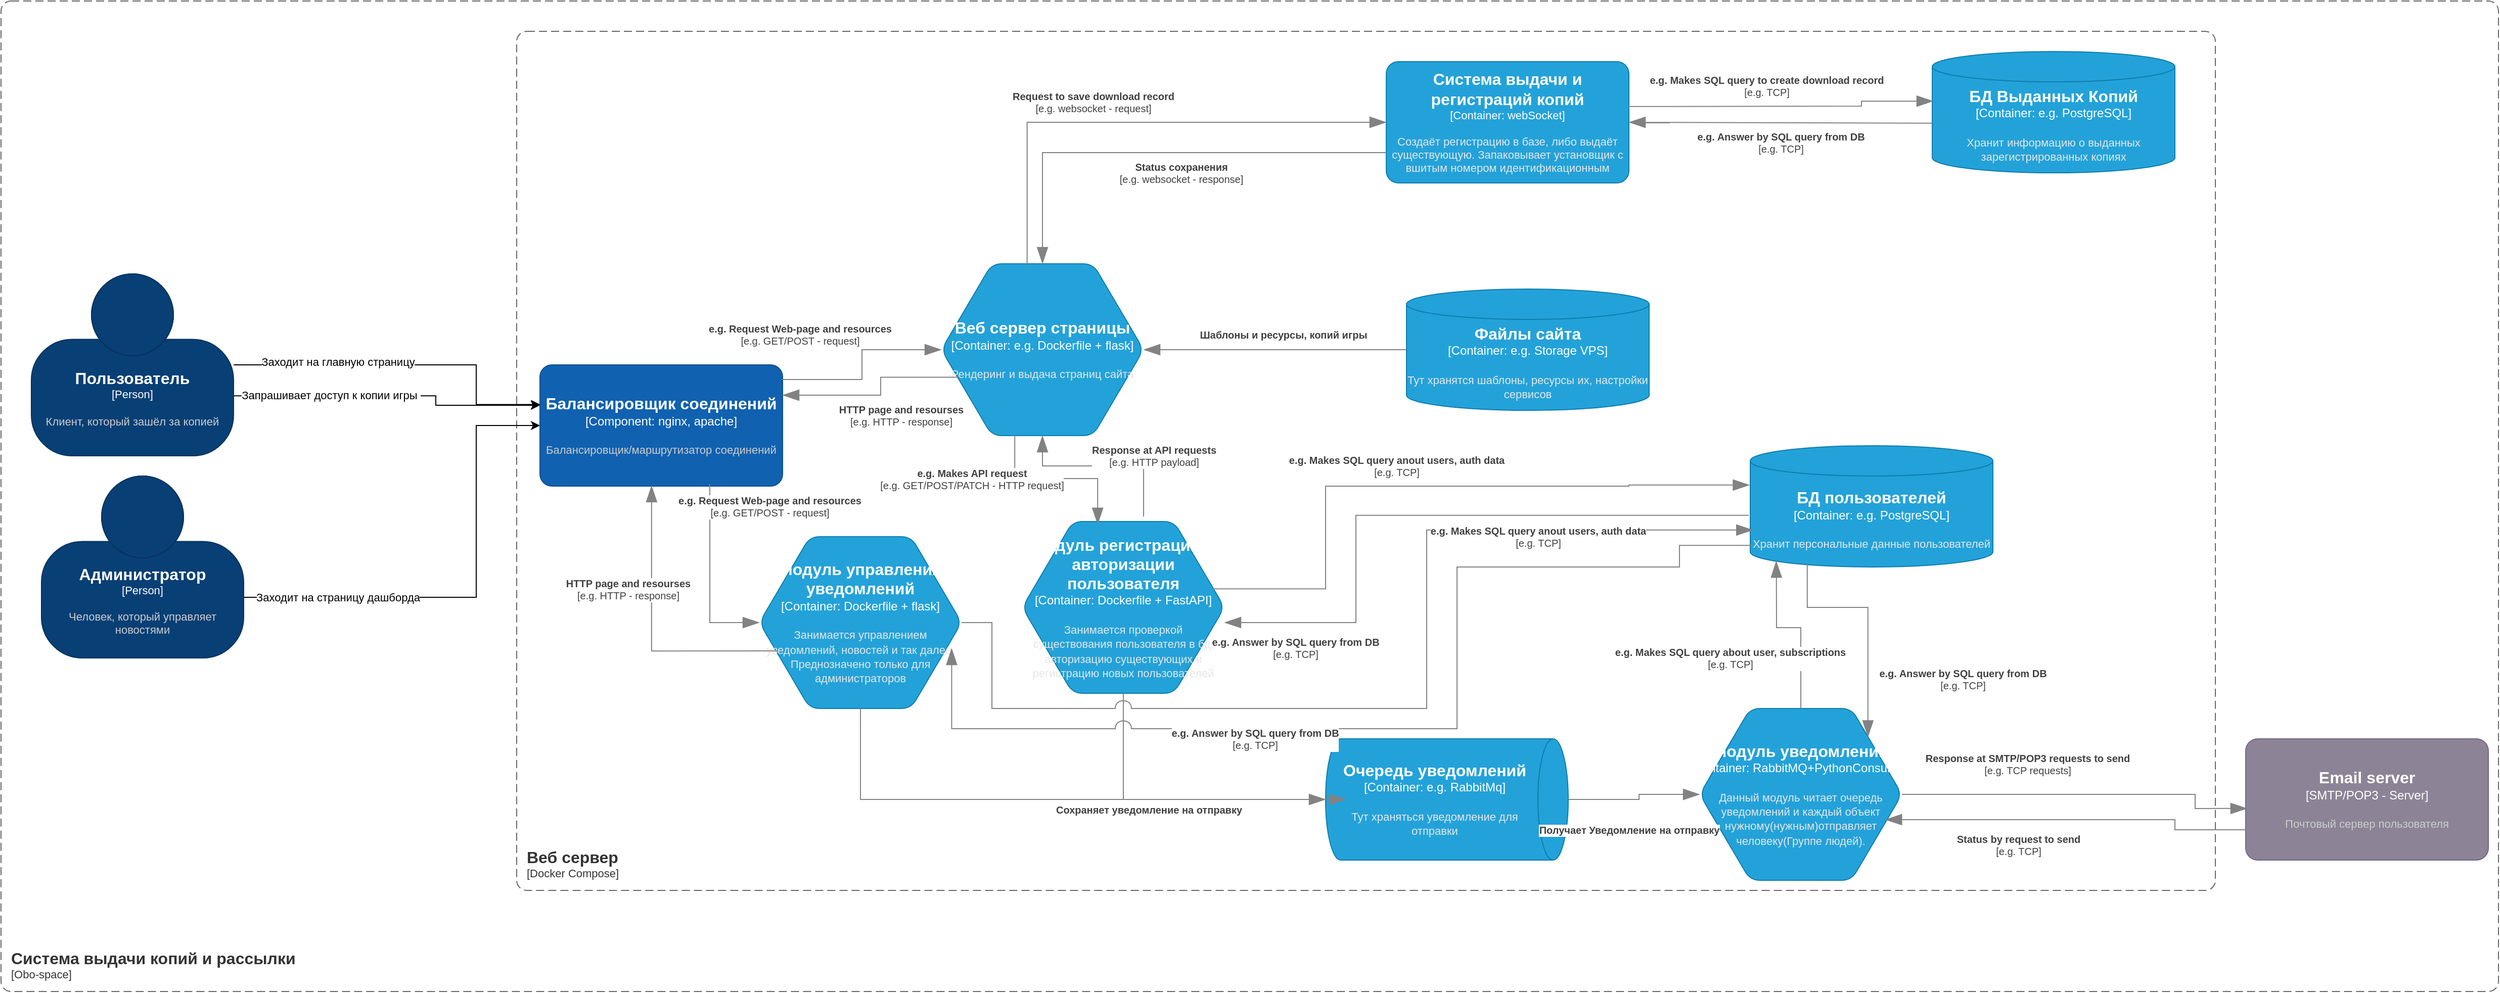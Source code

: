 <mxfile version="24.8.4">
  <diagram name="Страница — 1" id="Z63qryyW2T7Q6nmu0V6b">
    <mxGraphModel dx="2391" dy="1169" grid="1" gridSize="10" guides="1" tooltips="1" connect="1" arrows="1" fold="1" page="1" pageScale="1" pageWidth="827" pageHeight="1169" math="0" shadow="0">
      <root>
        <mxCell id="0" />
        <mxCell id="1" parent="0" />
        <object placeholders="1" c4Name="Система выдачи копий и рассылки" c4Type="SystemScopeBoundary" c4Application="Obo-space" label="&lt;font style=&quot;font-size: 16px&quot;&gt;&lt;b&gt;&lt;div style=&quot;text-align: left&quot;&gt;%c4Name%&lt;/div&gt;&lt;/b&gt;&lt;/font&gt;&lt;div style=&quot;text-align: left&quot;&gt;[%c4Application%]&lt;/div&gt;" id="gCeQcle9XDZXH8u52Zny-1">
          <mxCell style="rounded=1;fontSize=11;whiteSpace=wrap;html=1;dashed=1;arcSize=20;fillColor=none;strokeColor=#666666;fontColor=#333333;labelBackgroundColor=none;align=left;verticalAlign=bottom;labelBorderColor=none;spacingTop=0;spacing=10;dashPattern=8 4;metaEdit=1;rotatable=0;perimeter=rectanglePerimeter;noLabel=0;labelPadding=0;allowArrows=0;connectable=0;expand=0;recursiveResize=0;editable=1;pointerEvents=0;absoluteArcSize=1;points=[[0.25,0,0],[0.5,0,0],[0.75,0,0],[1,0.25,0],[1,0.5,0],[1,0.75,0],[0.75,1,0],[0.5,1,0],[0.25,1,0],[0,0.75,0],[0,0.5,0],[0,0.25,0]];" parent="1" vertex="1">
            <mxGeometry y="40" width="2470" height="980" as="geometry" />
          </mxCell>
        </object>
        <object placeholders="1" c4Name="Веб сервер" c4Type="ContainerScopeBoundary" c4Application="Docker Compose" label="&lt;font style=&quot;font-size: 16px&quot;&gt;&lt;b&gt;&lt;div style=&quot;text-align: left&quot;&gt;%c4Name%&lt;/div&gt;&lt;/b&gt;&lt;/font&gt;&lt;div style=&quot;text-align: left&quot;&gt;[%c4Application%]&lt;/div&gt;" id="gCeQcle9XDZXH8u52Zny-2">
          <mxCell style="rounded=1;fontSize=11;whiteSpace=wrap;html=1;dashed=1;arcSize=20;fillColor=none;strokeColor=#666666;fontColor=#333333;labelBackgroundColor=none;align=left;verticalAlign=bottom;labelBorderColor=none;spacingTop=0;spacing=10;dashPattern=8 4;metaEdit=1;rotatable=0;perimeter=rectanglePerimeter;noLabel=0;labelPadding=0;allowArrows=0;connectable=0;expand=0;recursiveResize=0;editable=1;pointerEvents=0;absoluteArcSize=1;points=[[0.25,0,0],[0.5,0,0],[0.75,0,0],[1,0.25,0],[1,0.5,0],[1,0.75,0],[0.75,1,0],[0.5,1,0],[0.25,1,0],[0,0.75,0],[0,0.5,0],[0,0.25,0]];" parent="1" vertex="1">
            <mxGeometry x="510" y="70" width="1680" height="850" as="geometry" />
          </mxCell>
        </object>
        <mxCell id="oHuJFypylbSUv3SkSEwV-47" style="edgeStyle=orthogonalEdgeStyle;rounded=0;orthogonalLoop=1;jettySize=auto;html=1;exitX=0.983;exitY=0.67;exitDx=0;exitDy=0;exitPerimeter=0;" parent="1" source="gCeQcle9XDZXH8u52Zny-4" target="gCeQcle9XDZXH8u52Zny-8" edge="1">
          <mxGeometry relative="1" as="geometry">
            <Array as="points">
              <mxPoint x="430" y="431" />
              <mxPoint x="430" y="440" />
            </Array>
          </mxGeometry>
        </mxCell>
        <mxCell id="oHuJFypylbSUv3SkSEwV-48" value="Запрашивает доступ к копии игры&amp;nbsp;" style="edgeLabel;html=1;align=center;verticalAlign=middle;resizable=0;points=[];" parent="oHuJFypylbSUv3SkSEwV-47" vertex="1" connectable="0">
          <mxGeometry x="-0.538" y="-1" relative="1" as="geometry">
            <mxPoint x="26" y="-2" as="offset" />
          </mxGeometry>
        </mxCell>
        <object placeholders="1" c4Name="Пользователь" c4Type="Person" c4Description="Клиент, который зашёл за копией" label="&lt;font style=&quot;font-size: 16px&quot;&gt;&lt;b&gt;%c4Name%&lt;/b&gt;&lt;/font&gt;&lt;div&gt;[%c4Type%]&lt;/div&gt;&lt;br&gt;&lt;div&gt;&lt;font style=&quot;font-size: 11px&quot;&gt;&lt;font color=&quot;#cccccc&quot;&gt;%c4Description%&lt;/font&gt;&lt;/div&gt;" id="gCeQcle9XDZXH8u52Zny-4">
          <mxCell style="html=1;fontSize=11;dashed=0;whiteSpace=wrap;fillColor=#083F75;strokeColor=#06315C;fontColor=#ffffff;shape=mxgraph.c4.person2;align=center;metaEdit=1;points=[[0.5,0,0],[1,0.5,0],[1,0.75,0],[0.75,1,0],[0.5,1,0],[0.25,1,0],[0,0.75,0],[0,0.5,0]];resizable=0;" parent="1" vertex="1">
            <mxGeometry x="30" y="310" width="200" height="180" as="geometry" />
          </mxCell>
        </object>
        <object placeholders="1" c4Name="БД пользователей" c4Type="Container" c4Technology="e.g. PostgreSQL" c4Description="Хранит персональные данные пользователей" label="&lt;font style=&quot;font-size: 16px&quot;&gt;&lt;b&gt;%c4Name%&lt;/b&gt;&lt;/font&gt;&lt;div&gt;[%c4Type%:&amp;nbsp;%c4Technology%]&lt;/div&gt;&lt;br&gt;&lt;div&gt;&lt;font style=&quot;font-size: 11px&quot;&gt;&lt;font color=&quot;#E6E6E6&quot;&gt;%c4Description%&lt;/font&gt;&lt;/div&gt;" id="gCeQcle9XDZXH8u52Zny-7">
          <mxCell style="shape=cylinder3;size=15;whiteSpace=wrap;html=1;boundedLbl=1;rounded=0;labelBackgroundColor=none;fillColor=#23A2D9;fontSize=12;fontColor=#ffffff;align=center;strokeColor=#0E7DAD;metaEdit=1;points=[[0.5,0,0],[1,0.25,0],[1,0.5,0],[1,0.75,0],[0.5,1,0],[0,0.75,0],[0,0.5,0],[0,0.25,0]];resizable=0;" parent="1" vertex="1">
            <mxGeometry x="1730" y="480" width="240" height="120" as="geometry" />
          </mxCell>
        </object>
        <object placeholders="1" c4Name="Балансировщик соединений" c4Type="Component: nginx, apache" c4Description="Балансировщик/маршрутизатор соединений" label="&lt;font style=&quot;font-size: 16px&quot;&gt;&lt;b&gt;%c4Name%&lt;/b&gt;&lt;/font&gt;&lt;div&gt;[%c4Type%]&lt;/div&gt;&lt;br&gt;&lt;div&gt;&lt;font style=&quot;font-size: 11px&quot;&gt;&lt;font color=&quot;#cccccc&quot;&gt;%c4Description%&lt;/font&gt;&lt;/div&gt;" id="gCeQcle9XDZXH8u52Zny-8">
          <mxCell style="rounded=1;whiteSpace=wrap;html=1;labelBackgroundColor=none;fillColor=#1061B0;fontColor=#ffffff;align=center;arcSize=10;strokeColor=#0D5091;metaEdit=1;resizable=0;points=[[0.25,0,0],[0.5,0,0],[0.75,0,0],[1,0.25,0],[1,0.5,0],[1,0.75,0],[0.75,1,0],[0.5,1,0],[0.25,1,0],[0,0.75,0],[0,0.5,0],[0,0.25,0]];" parent="1" vertex="1">
            <mxGeometry x="533" y="400" width="240" height="120" as="geometry" />
          </mxCell>
        </object>
        <object placeholders="1" c4Name="Веб сервер страницы" c4Type="Container" c4Technology="e.g. Dockerfile + flask" c4Description="Рендеринг и выдача страниц сайта" label="&lt;font style=&quot;font-size: 16px&quot;&gt;&lt;b&gt;%c4Name%&lt;/b&gt;&lt;/font&gt;&lt;div&gt;[%c4Type%:&amp;nbsp;%c4Technology%]&lt;/div&gt;&lt;br&gt;&lt;div&gt;&lt;font style=&quot;font-size: 11px&quot;&gt;&lt;font color=&quot;#E6E6E6&quot;&gt;%c4Description%&lt;/font&gt;&lt;/div&gt;" id="oHuJFypylbSUv3SkSEwV-4">
          <mxCell style="shape=hexagon;size=50;perimeter=hexagonPerimeter2;whiteSpace=wrap;html=1;fixedSize=1;rounded=1;labelBackgroundColor=none;fillColor=#23A2D9;fontSize=12;fontColor=#ffffff;align=center;strokeColor=#0E7DAD;metaEdit=1;points=[[0.5,0,0],[1,0.25,0],[1,0.5,0],[1,0.75,0],[0.5,1,0],[0,0.75,0],[0,0.5,0],[0,0.25,0]];resizable=0;" parent="1" vertex="1">
            <mxGeometry x="930" y="300" width="200" height="170" as="geometry" />
          </mxCell>
        </object>
        <object placeholders="1" c4Name="Модуль регистрации и авторизации пользователя" c4Type="Container" c4Technology="Dockerfile + FastAPI" c4Description="Занимается проверкой существования пользователя в бд, авторизацию существующих и регистрацию новых пользователей" label="&lt;font style=&quot;font-size: 16px&quot;&gt;&lt;b&gt;%c4Name%&lt;/b&gt;&lt;/font&gt;&lt;div&gt;[%c4Type%:&amp;nbsp;%c4Technology%]&lt;/div&gt;&lt;br&gt;&lt;div&gt;&lt;font style=&quot;font-size: 11px&quot;&gt;&lt;font color=&quot;#E6E6E6&quot;&gt;%c4Description%&lt;/font&gt;&lt;/div&gt;" id="oHuJFypylbSUv3SkSEwV-5">
          <mxCell style="shape=hexagon;size=50;perimeter=hexagonPerimeter2;whiteSpace=wrap;html=1;fixedSize=1;rounded=1;labelBackgroundColor=none;fillColor=#23A2D9;fontSize=12;fontColor=#ffffff;align=center;strokeColor=#0E7DAD;metaEdit=1;points=[[0.5,0,0],[1,0.25,0],[1,0.5,0],[1,0.75,0],[0.5,1,0],[0,0.75,0],[0,0.5,0],[0,0.25,0]];resizable=0;" parent="1" vertex="1">
            <mxGeometry x="1010" y="555" width="200" height="170" as="geometry" />
          </mxCell>
        </object>
        <object placeholders="1" c4Name="Модуль уведомлений" c4Type="Container" c4Technology="RabbitMQ+PythonConsumer" c4Description="Данный модуль читает очередь уведомлений и каждый объект нужному(нужным)отправляет  человеку(Группе людей)." label="&lt;font style=&quot;font-size: 16px&quot;&gt;&lt;b&gt;%c4Name%&lt;/b&gt;&lt;/font&gt;&lt;div&gt;[%c4Type%:&amp;nbsp;%c4Technology%]&lt;/div&gt;&lt;br&gt;&lt;div&gt;&lt;font style=&quot;font-size: 11px&quot;&gt;&lt;font color=&quot;#E6E6E6&quot;&gt;%c4Description%&lt;/font&gt;&lt;/div&gt;" id="oHuJFypylbSUv3SkSEwV-7">
          <mxCell style="shape=hexagon;size=50;perimeter=hexagonPerimeter2;whiteSpace=wrap;html=1;fixedSize=1;rounded=1;labelBackgroundColor=none;fillColor=#23A2D9;fontSize=12;fontColor=#ffffff;align=center;strokeColor=#0E7DAD;metaEdit=1;points=[[0.5,0,0],[1,0.25,0],[1,0.5,0],[1,0.75,0],[0.5,1,0],[0,0.75,0],[0,0.5,0],[0,0.25,0]];resizable=0;" parent="1" vertex="1">
            <mxGeometry x="1680" y="740" width="200" height="170" as="geometry" />
          </mxCell>
        </object>
        <object placeholders="1" c4Name="Очередь уведомлений" c4Type="Container" c4Technology="e.g. RabbitMq" c4Description="Тут храняться уведомление для отправки" label="&lt;font style=&quot;font-size: 16px&quot;&gt;&lt;b&gt;%c4Name%&lt;/b&gt;&lt;/font&gt;&lt;div&gt;[%c4Type%:&amp;nbsp;%c4Technology%]&lt;/div&gt;&lt;br&gt;&lt;div&gt;&lt;font style=&quot;font-size: 11px&quot;&gt;&lt;font color=&quot;#E6E6E6&quot;&gt;%c4Description%&lt;/font&gt;&lt;/div&gt;" id="oHuJFypylbSUv3SkSEwV-8">
          <mxCell style="shape=cylinder3;size=15;direction=south;whiteSpace=wrap;html=1;boundedLbl=1;rounded=0;labelBackgroundColor=none;fillColor=#23A2D9;fontSize=12;fontColor=#ffffff;align=center;strokeColor=#0E7DAD;metaEdit=1;points=[[0.5,0,0],[1,0.25,0],[1,0.5,0],[1,0.75,0],[0.5,1,0],[0,0.75,0],[0,0.5,0],[0,0.25,0]];resizable=0;" parent="1" vertex="1">
            <mxGeometry x="1310" y="770" width="240" height="120" as="geometry" />
          </mxCell>
        </object>
        <object placeholders="1" c4Type="Relationship" c4Description="Получает Уведомление на отправку" label="&lt;div style=&quot;text-align: left&quot;&gt;&lt;div style=&quot;text-align: center&quot;&gt;&lt;b&gt;%c4Description%&lt;/b&gt;&lt;/div&gt;" id="oHuJFypylbSUv3SkSEwV-9">
          <mxCell style="endArrow=blockThin;html=1;fontSize=10;fontColor=#404040;strokeWidth=1;endFill=1;strokeColor=#828282;elbow=vertical;metaEdit=1;endSize=14;startSize=14;jumpStyle=arc;jumpSize=16;rounded=0;edgeStyle=orthogonalEdgeStyle;exitX=0.5;exitY=0;exitDx=0;exitDy=0;exitPerimeter=0;entryX=0;entryY=0.5;entryDx=0;entryDy=0;entryPerimeter=0;" parent="1" source="oHuJFypylbSUv3SkSEwV-8" target="oHuJFypylbSUv3SkSEwV-7" edge="1">
            <mxGeometry x="-0.111" y="-30" width="240" relative="1" as="geometry">
              <mxPoint x="1280" y="620" as="sourcePoint" />
              <mxPoint x="1420" y="680" as="targetPoint" />
              <Array as="points">
                <mxPoint x="1620" y="830" />
                <mxPoint x="1620" y="825" />
              </Array>
              <mxPoint as="offset" />
            </mxGeometry>
          </mxCell>
        </object>
        <object placeholders="1" c4Type="Relationship" c4Description="Сохраняет уведомление на отправку" label="&lt;div style=&quot;text-align: left&quot;&gt;&lt;div style=&quot;text-align: center&quot;&gt;&lt;b&gt;%c4Description%&lt;/b&gt;&lt;/div&gt;" id="oHuJFypylbSUv3SkSEwV-10">
          <mxCell style="endArrow=blockThin;html=1;fontSize=10;fontColor=#404040;strokeWidth=1;endFill=1;strokeColor=#828282;elbow=vertical;metaEdit=1;endSize=14;startSize=14;jumpStyle=arc;jumpSize=16;rounded=0;edgeStyle=orthogonalEdgeStyle;exitX=0.5;exitY=1;exitDx=0;exitDy=0;exitPerimeter=0;entryX=0.5;entryY=1;entryDx=0;entryDy=0;entryPerimeter=0;" parent="1" source="oHuJFypylbSUv3SkSEwV-5" target="oHuJFypylbSUv3SkSEwV-8" edge="1">
            <mxGeometry x="-0.152" y="-10" width="240" relative="1" as="geometry">
              <mxPoint x="1280" y="620" as="sourcePoint" />
              <mxPoint x="1520" y="620" as="targetPoint" />
              <mxPoint as="offset" />
            </mxGeometry>
          </mxCell>
        </object>
        <object placeholders="1" c4Name="Файлы сайта" c4Type="Container" c4Technology="e.g. Storage VPS" c4Description="Тут хранятся шаблоны, ресурсы их, настройки сервисов" label="&lt;font style=&quot;font-size: 16px&quot;&gt;&lt;b&gt;%c4Name%&lt;/b&gt;&lt;/font&gt;&lt;div&gt;[%c4Type%:&amp;nbsp;%c4Technology%]&lt;/div&gt;&lt;br&gt;&lt;div&gt;&lt;font style=&quot;font-size: 11px&quot;&gt;&lt;font color=&quot;#E6E6E6&quot;&gt;%c4Description%&lt;/font&gt;&lt;/div&gt;" id="oHuJFypylbSUv3SkSEwV-11">
          <mxCell style="shape=cylinder3;size=15;whiteSpace=wrap;html=1;boundedLbl=1;rounded=0;labelBackgroundColor=none;fillColor=#23A2D9;fontSize=12;fontColor=#ffffff;align=center;strokeColor=#0E7DAD;metaEdit=1;points=[[0.5,0,0],[1,0.25,0],[1,0.5,0],[1,0.75,0],[0.5,1,0],[0,0.75,0],[0,0.5,0],[0,0.25,0]];resizable=0;" parent="1" vertex="1">
            <mxGeometry x="1390" y="325" width="240" height="120" as="geometry" />
          </mxCell>
        </object>
        <object placeholders="1" c4Type="Relationship" c4Description="Шаблоны и ресурсы, копий игры" label="&lt;div style=&quot;text-align: left&quot;&gt;&lt;div style=&quot;text-align: center&quot;&gt;&lt;b&gt;%c4Description%&lt;/b&gt;&lt;/div&gt;" id="oHuJFypylbSUv3SkSEwV-12">
          <mxCell style="endArrow=blockThin;html=1;fontSize=10;fontColor=#404040;strokeWidth=1;endFill=1;strokeColor=#828282;elbow=vertical;metaEdit=1;endSize=14;startSize=14;jumpStyle=arc;jumpSize=16;rounded=0;edgeStyle=orthogonalEdgeStyle;exitX=0;exitY=0.5;exitDx=0;exitDy=0;exitPerimeter=0;entryX=1;entryY=0.5;entryDx=0;entryDy=0;entryPerimeter=0;" parent="1" source="oHuJFypylbSUv3SkSEwV-11" target="oHuJFypylbSUv3SkSEwV-4" edge="1">
            <mxGeometry x="-0.059" y="-15" width="240" relative="1" as="geometry">
              <mxPoint x="1280" y="620" as="sourcePoint" />
              <mxPoint x="1520" y="620" as="targetPoint" />
              <mxPoint as="offset" />
            </mxGeometry>
          </mxCell>
        </object>
        <object placeholders="1" c4Type="Relationship" c4Technology="e.g. TCP" c4Description="e.g. Makes SQL query anout users, auth data" label="&lt;div style=&quot;text-align: left&quot;&gt;&lt;div style=&quot;text-align: center&quot;&gt;&lt;b&gt;%c4Description%&lt;/b&gt;&lt;/div&gt;&lt;div style=&quot;text-align: center&quot;&gt;[%c4Technology%]&lt;/div&gt;&lt;/div&gt;" id="oHuJFypylbSUv3SkSEwV-19">
          <mxCell style="endArrow=blockThin;html=1;fontSize=10;fontColor=#404040;strokeWidth=1;endFill=1;strokeColor=#828282;elbow=vertical;metaEdit=1;endSize=14;startSize=14;jumpStyle=arc;jumpSize=16;rounded=0;edgeStyle=orthogonalEdgeStyle;exitX=0.943;exitY=0.392;exitDx=0;exitDy=0;exitPerimeter=0;entryX=-0.003;entryY=0.324;entryDx=0;entryDy=0;entryPerimeter=0;" parent="1" source="oHuJFypylbSUv3SkSEwV-5" target="gCeQcle9XDZXH8u52Zny-7" edge="1">
            <mxGeometry x="-0.106" y="20" width="240" relative="1" as="geometry">
              <mxPoint x="1240" y="620" as="sourcePoint" />
              <mxPoint x="1480" y="620" as="targetPoint" />
              <Array as="points">
                <mxPoint x="1310" y="622" />
                <mxPoint x="1310" y="520" />
                <mxPoint x="1610" y="520" />
                <mxPoint x="1610" y="519" />
              </Array>
              <mxPoint as="offset" />
            </mxGeometry>
          </mxCell>
        </object>
        <object placeholders="1" c4Type="Relationship" c4Technology="e.g. TCP" c4Description="e.g. Answer by SQL query from DB" label="&lt;div style=&quot;text-align: left&quot;&gt;&lt;div style=&quot;text-align: center&quot;&gt;&lt;b&gt;%c4Description%&lt;/b&gt;&lt;/div&gt;&lt;div style=&quot;text-align: center&quot;&gt;[%c4Technology%]&lt;/div&gt;&lt;/div&gt;" id="oHuJFypylbSUv3SkSEwV-20">
          <mxCell style="endArrow=blockThin;html=1;fontSize=10;fontColor=#404040;strokeWidth=1;endFill=1;strokeColor=#828282;elbow=vertical;metaEdit=1;endSize=14;startSize=14;jumpStyle=arc;jumpSize=16;rounded=0;edgeStyle=orthogonalEdgeStyle;entryX=1;entryY=0.588;entryDx=0;entryDy=0;entryPerimeter=0;exitX=-0.006;exitY=0.574;exitDx=0;exitDy=0;exitPerimeter=0;" parent="1" source="gCeQcle9XDZXH8u52Zny-7" target="oHuJFypylbSUv3SkSEwV-5" edge="1">
            <mxGeometry x="0.776" y="25" width="240" relative="1" as="geometry">
              <mxPoint x="1440" y="610" as="sourcePoint" />
              <mxPoint x="1619" y="599" as="targetPoint" />
              <Array as="points">
                <mxPoint x="1340" y="549" />
                <mxPoint x="1340" y="655" />
              </Array>
              <mxPoint as="offset" />
            </mxGeometry>
          </mxCell>
        </object>
        <object placeholders="1" c4Type="Relationship" c4Technology="e.g. GET/POST - request" c4Description="e.g. Request Web-page and resources" label="&lt;div style=&quot;text-align: left&quot;&gt;&lt;div style=&quot;text-align: center&quot;&gt;&lt;b&gt;%c4Description%&lt;/b&gt;&lt;/div&gt;&lt;div style=&quot;text-align: center&quot;&gt;[%c4Technology%]&lt;/div&gt;&lt;/div&gt;" id="oHuJFypylbSUv3SkSEwV-21">
          <mxCell style="endArrow=blockThin;html=1;fontSize=10;fontColor=#404040;strokeWidth=1;endFill=1;strokeColor=#828282;elbow=vertical;metaEdit=1;endSize=14;startSize=14;jumpStyle=arc;jumpSize=16;rounded=0;edgeStyle=orthogonalEdgeStyle;exitX=0.997;exitY=0.121;exitDx=0;exitDy=0;exitPerimeter=0;entryX=0;entryY=0.5;entryDx=0;entryDy=0;entryPerimeter=0;" parent="1" source="gCeQcle9XDZXH8u52Zny-8" target="oHuJFypylbSUv3SkSEwV-4" edge="1">
            <mxGeometry x="-0.811" y="45" width="240" relative="1" as="geometry">
              <mxPoint x="550" y="377.97" as="sourcePoint" />
              <mxPoint x="950" y="379.97" as="targetPoint" />
              <mxPoint as="offset" />
            </mxGeometry>
          </mxCell>
        </object>
        <object placeholders="1" c4Type="Relationship" c4Technology="e.g. TCP" c4Description="e.g. Makes SQL query about user, subscriptions" label="&lt;div style=&quot;text-align: left&quot;&gt;&lt;div style=&quot;text-align: center&quot;&gt;&lt;b&gt;%c4Description%&lt;/b&gt;&lt;/div&gt;&lt;div style=&quot;text-align: center&quot;&gt;[%c4Technology%]&lt;/div&gt;&lt;/div&gt;" id="oHuJFypylbSUv3SkSEwV-23">
          <mxCell style="endArrow=blockThin;html=1;fontSize=10;fontColor=#404040;strokeWidth=1;endFill=1;strokeColor=#828282;elbow=vertical;metaEdit=1;endSize=14;startSize=14;jumpStyle=arc;jumpSize=16;rounded=0;edgeStyle=orthogonalEdgeStyle;exitX=0.5;exitY=0;exitDx=0;exitDy=0;exitPerimeter=0;entryX=0.107;entryY=0.951;entryDx=0;entryDy=0;entryPerimeter=0;" parent="1" source="oHuJFypylbSUv3SkSEwV-7" target="gCeQcle9XDZXH8u52Zny-7" edge="1">
            <mxGeometry x="0.224" y="55" width="240" relative="1" as="geometry">
              <mxPoint x="1209" y="632" as="sourcePoint" />
              <mxPoint x="2049" y="643" as="targetPoint" />
              <Array as="points">
                <mxPoint x="1780" y="660" />
                <mxPoint x="1756" y="660" />
                <mxPoint x="1756" y="620" />
              </Array>
              <mxPoint x="9" y="30" as="offset" />
            </mxGeometry>
          </mxCell>
        </object>
        <object placeholders="1" c4Type="Relationship" c4Technology="e.g. TCP" c4Description="e.g. Answer by SQL query from DB" label="&lt;div style=&quot;text-align: left&quot;&gt;&lt;div style=&quot;text-align: center&quot;&gt;&lt;b&gt;%c4Description%&lt;/b&gt;&lt;/div&gt;&lt;div style=&quot;text-align: center&quot;&gt;[%c4Technology%]&lt;/div&gt;&lt;/div&gt;" id="oHuJFypylbSUv3SkSEwV-24">
          <mxCell style="endArrow=blockThin;html=1;fontSize=10;fontColor=#404040;strokeWidth=1;endFill=1;strokeColor=#828282;elbow=vertical;metaEdit=1;endSize=14;startSize=14;jumpStyle=arc;jumpSize=16;rounded=0;edgeStyle=orthogonalEdgeStyle;entryX=0.832;entryY=0.166;entryDx=0;entryDy=0;entryPerimeter=0;exitX=0.235;exitY=0.973;exitDx=0;exitDy=0;exitPerimeter=0;" parent="1" source="gCeQcle9XDZXH8u52Zny-7" target="oHuJFypylbSUv3SkSEwV-7" edge="1">
            <mxGeometry x="0.508" y="94" width="240" relative="1" as="geometry">
              <mxPoint x="2049" y="673" as="sourcePoint" />
              <mxPoint x="1220" y="665" as="targetPoint" />
              <Array as="points">
                <mxPoint x="1786" y="640" />
                <mxPoint x="1846" y="640" />
              </Array>
              <mxPoint as="offset" />
            </mxGeometry>
          </mxCell>
        </object>
        <object placeholders="1" c4Type="Relationship" c4Technology="e.g. GET/POST/PATCH - HTTP request" c4Description="e.g. Makes API request" label="&lt;div style=&quot;text-align: left&quot;&gt;&lt;div style=&quot;text-align: center&quot;&gt;&lt;b&gt;%c4Description%&lt;/b&gt;&lt;/div&gt;&lt;div style=&quot;text-align: center&quot;&gt;[%c4Technology%]&lt;/div&gt;&lt;/div&gt;" id="oHuJFypylbSUv3SkSEwV-25">
          <mxCell style="endArrow=blockThin;html=1;fontSize=10;fontColor=#404040;strokeWidth=1;endFill=1;strokeColor=#828282;elbow=vertical;metaEdit=1;endSize=14;startSize=14;jumpStyle=arc;jumpSize=16;rounded=0;edgeStyle=orthogonalEdgeStyle;exitX=0.363;exitY=1;exitDx=0;exitDy=0;exitPerimeter=0;entryX=0.373;entryY=0.017;entryDx=0;entryDy=0;entryPerimeter=0;" parent="1" source="oHuJFypylbSUv3SkSEwV-4" target="oHuJFypylbSUv3SkSEwV-5" edge="1">
            <mxGeometry x="-0.5" y="-43" width="240" relative="1" as="geometry">
              <mxPoint x="1009.74" y="508" as="sourcePoint" />
              <mxPoint x="1859.74" y="480" as="targetPoint" />
              <mxPoint x="-43" y="-43" as="offset" />
            </mxGeometry>
          </mxCell>
        </object>
        <object placeholders="1" c4Type="Relationship" c4Technology="e.g. HTTP payload" c4Description="Response at API requests" label="&lt;div style=&quot;text-align: left&quot;&gt;&lt;div style=&quot;text-align: center&quot;&gt;&lt;b&gt;%c4Description%&lt;/b&gt;&lt;/div&gt;&lt;div style=&quot;text-align: center&quot;&gt;[%c4Technology%]&lt;/div&gt;&lt;/div&gt;" id="oHuJFypylbSUv3SkSEwV-26">
          <mxCell style="endArrow=blockThin;html=1;fontSize=10;fontColor=#404040;strokeWidth=1;endFill=1;strokeColor=#828282;elbow=vertical;metaEdit=1;endSize=14;startSize=14;jumpStyle=arc;jumpSize=16;rounded=0;edgeStyle=orthogonalEdgeStyle;entryX=0.5;entryY=1;entryDx=0;entryDy=0;entryPerimeter=0;exitX=0.6;exitY=-0.029;exitDx=0;exitDy=0;exitPerimeter=0;" parent="1" source="oHuJFypylbSUv3SkSEwV-5" target="oHuJFypylbSUv3SkSEwV-4" edge="1">
            <mxGeometry x="-0.444" y="-14" width="240" relative="1" as="geometry">
              <mxPoint x="1280" y="500" as="sourcePoint" />
              <mxPoint x="1095" y="568" as="targetPoint" />
              <Array as="points">
                <mxPoint x="1130" y="500" />
                <mxPoint x="1030" y="500" />
              </Array>
              <mxPoint x="10" y="4" as="offset" />
            </mxGeometry>
          </mxCell>
        </object>
        <object placeholders="1" c4Type="Relationship" c4Technology="e.g. HTTP - response" c4Description="HTTP page and resourses" label="&lt;div style=&quot;text-align: left&quot;&gt;&lt;div style=&quot;text-align: center&quot;&gt;&lt;b&gt;%c4Description%&lt;/b&gt;&lt;/div&gt;&lt;div style=&quot;text-align: center&quot;&gt;[%c4Technology%]&lt;/div&gt;&lt;/div&gt;" id="oHuJFypylbSUv3SkSEwV-27">
          <mxCell style="endArrow=blockThin;html=1;fontSize=10;fontColor=#404040;strokeWidth=1;endFill=1;strokeColor=#828282;elbow=vertical;metaEdit=1;endSize=14;startSize=14;jumpStyle=arc;jumpSize=16;rounded=0;edgeStyle=orthogonalEdgeStyle;exitX=0.087;exitY=0.66;exitDx=0;exitDy=0;exitPerimeter=0;entryX=1;entryY=0.25;entryDx=0;entryDy=0;entryPerimeter=0;" parent="1" source="oHuJFypylbSUv3SkSEwV-4" target="gCeQcle9XDZXH8u52Zny-8" edge="1">
            <mxGeometry x="-0.009" y="28" width="240" relative="1" as="geometry">
              <mxPoint x="750" y="800" as="sourcePoint" />
              <mxPoint x="901" y="670" as="targetPoint" />
              <Array as="points">
                <mxPoint x="870" y="412" />
                <mxPoint x="870" y="430" />
              </Array>
              <mxPoint x="20" y="-8" as="offset" />
            </mxGeometry>
          </mxCell>
        </object>
        <object placeholders="1" c4Name="Email server" c4Type="SMTP/POP3 - Server" c4Description="Почтовый сервер пользователя" label="&lt;font style=&quot;font-size: 16px&quot;&gt;&lt;b&gt;%c4Name%&lt;/b&gt;&lt;/font&gt;&lt;div&gt;[%c4Type%]&lt;/div&gt;&lt;br&gt;&lt;div&gt;&lt;font style=&quot;font-size: 11px&quot;&gt;&lt;font color=&quot;#cccccc&quot;&gt;%c4Description%&lt;/font&gt;&lt;/div&gt;" id="oHuJFypylbSUv3SkSEwV-29">
          <mxCell style="rounded=1;whiteSpace=wrap;html=1;labelBackgroundColor=none;fillColor=#8C8496;fontColor=#ffffff;align=center;arcSize=10;strokeColor=#736782;metaEdit=1;resizable=0;points=[[0.25,0,0],[0.5,0,0],[0.75,0,0],[1,0.25,0],[1,0.5,0],[1,0.75,0],[0.75,1,0],[0.5,1,0],[0.25,1,0],[0,0.75,0],[0,0.5,0],[0,0.25,0]];" parent="1" vertex="1">
            <mxGeometry x="2220" y="770" width="240" height="120" as="geometry" />
          </mxCell>
        </object>
        <object placeholders="1" c4Type="Relationship" c4Technology="e.g. TCP" c4Description="Status by request to send" label="&lt;div style=&quot;text-align: left&quot;&gt;&lt;div style=&quot;text-align: center&quot;&gt;&lt;b&gt;%c4Description%&lt;/b&gt;&lt;/div&gt;&lt;div style=&quot;text-align: center&quot;&gt;[%c4Technology%]&lt;/div&gt;&lt;/div&gt;" id="oHuJFypylbSUv3SkSEwV-30">
          <mxCell style="endArrow=blockThin;html=1;fontSize=10;fontColor=#404040;strokeWidth=1;endFill=1;strokeColor=#828282;elbow=vertical;metaEdit=1;endSize=14;startSize=14;jumpStyle=arc;jumpSize=16;rounded=0;edgeStyle=orthogonalEdgeStyle;entryX=0.918;entryY=0.647;entryDx=0;entryDy=0;entryPerimeter=0;exitX=0;exitY=0.75;exitDx=0;exitDy=0;exitPerimeter=0;" parent="1" source="oHuJFypylbSUv3SkSEwV-29" target="oHuJFypylbSUv3SkSEwV-7" edge="1">
            <mxGeometry x="0.284" y="25" width="240" relative="1" as="geometry">
              <mxPoint x="2420" y="860" as="sourcePoint" />
              <mxPoint x="2232" y="983" as="targetPoint" />
              <mxPoint as="offset" />
              <Array as="points">
                <mxPoint x="2150" y="860" />
                <mxPoint x="2150" y="850" />
              </Array>
            </mxGeometry>
          </mxCell>
        </object>
        <object placeholders="1" c4Type="Relationship" c4Technology="e.g. TCP requests" c4Description="Response at SMTP/POP3 requests to send" label="&lt;div style=&quot;text-align: left&quot;&gt;&lt;div style=&quot;text-align: center&quot;&gt;&lt;b&gt;%c4Description%&lt;/b&gt;&lt;/div&gt;&lt;div style=&quot;text-align: center&quot;&gt;[%c4Technology%]&lt;/div&gt;&lt;/div&gt;" id="oHuJFypylbSUv3SkSEwV-31">
          <mxCell style="endArrow=blockThin;html=1;fontSize=10;fontColor=#404040;strokeWidth=1;endFill=1;strokeColor=#828282;elbow=vertical;metaEdit=1;endSize=14;startSize=14;jumpStyle=arc;jumpSize=16;rounded=0;edgeStyle=orthogonalEdgeStyle;entryX=0.006;entryY=0.574;entryDx=0;entryDy=0;entryPerimeter=0;exitX=1;exitY=0.5;exitDx=0;exitDy=0;exitPerimeter=0;" parent="1" source="oHuJFypylbSUv3SkSEwV-7" target="oHuJFypylbSUv3SkSEwV-29" edge="1">
            <mxGeometry x="-0.305" y="30" width="240" relative="1" as="geometry">
              <mxPoint x="2280" y="875" as="sourcePoint" />
              <mxPoint x="2180" y="795" as="targetPoint" />
              <Array as="points">
                <mxPoint x="2170" y="825" />
                <mxPoint x="2170" y="839" />
                <mxPoint x="2180" y="839" />
              </Array>
              <mxPoint as="offset" />
            </mxGeometry>
          </mxCell>
        </object>
        <object placeholders="1" c4Name="Модуль управления уведомлений" c4Type="Container" c4Technology="Dockerfile + flask" c4Description="Занимается управлением уведомлений, новостей и так далее. &#xa;Преднозначено только для администраторов" label="&lt;font style=&quot;font-size: 16px&quot;&gt;&lt;b&gt;%c4Name%&lt;/b&gt;&lt;/font&gt;&lt;div&gt;[%c4Type%:&amp;nbsp;%c4Technology%]&lt;/div&gt;&lt;br&gt;&lt;div&gt;&lt;font style=&quot;font-size: 11px&quot;&gt;&lt;font color=&quot;#E6E6E6&quot;&gt;%c4Description%&lt;/font&gt;&lt;/div&gt;" id="oHuJFypylbSUv3SkSEwV-33">
          <mxCell style="shape=hexagon;size=50;perimeter=hexagonPerimeter2;whiteSpace=wrap;html=1;fixedSize=1;rounded=1;labelBackgroundColor=none;fillColor=#23A2D9;fontSize=12;fontColor=#ffffff;align=center;strokeColor=#0E7DAD;metaEdit=1;points=[[0.5,0,0],[1,0.25,0],[1,0.5,0],[1,0.75,0],[0.5,1,0],[0,0.75,0],[0,0.5,0],[0,0.25,0]];resizable=0;" parent="1" vertex="1">
            <mxGeometry x="750" y="570" width="200" height="170" as="geometry" />
          </mxCell>
        </object>
        <object placeholders="1" c4Type="Relationship" c4Technology="e.g. GET/POST - request" c4Description="e.g. Request Web-page and resources" label="&lt;div style=&quot;text-align: left&quot;&gt;&lt;div style=&quot;text-align: center&quot;&gt;&lt;b&gt;%c4Description%&lt;/b&gt;&lt;/div&gt;&lt;div style=&quot;text-align: center&quot;&gt;[%c4Technology%]&lt;/div&gt;&lt;/div&gt;" id="oHuJFypylbSUv3SkSEwV-34">
          <mxCell style="endArrow=blockThin;html=1;fontSize=10;fontColor=#404040;strokeWidth=1;endFill=1;strokeColor=#828282;elbow=vertical;metaEdit=1;endSize=14;startSize=14;jumpStyle=arc;jumpSize=16;rounded=0;edgeStyle=orthogonalEdgeStyle;exitX=0.7;exitY=0.982;exitDx=0;exitDy=0;exitPerimeter=0;entryX=0;entryY=0.5;entryDx=0;entryDy=0;entryPerimeter=0;" parent="1" source="gCeQcle9XDZXH8u52Zny-8" target="oHuJFypylbSUv3SkSEwV-33" edge="1">
            <mxGeometry x="-0.762" y="59" width="240" relative="1" as="geometry">
              <mxPoint x="560" y="755" as="sourcePoint" />
              <mxPoint x="718" y="725" as="targetPoint" />
              <mxPoint as="offset" />
            </mxGeometry>
          </mxCell>
        </object>
        <object placeholders="1" c4Type="Relationship" c4Technology="e.g. HTTP - response" c4Description="HTTP page and resourses" label="&lt;div style=&quot;text-align: left&quot;&gt;&lt;div style=&quot;text-align: center&quot;&gt;&lt;b&gt;%c4Description%&lt;/b&gt;&lt;/div&gt;&lt;div style=&quot;text-align: center&quot;&gt;[%c4Technology%]&lt;/div&gt;&lt;/div&gt;" id="oHuJFypylbSUv3SkSEwV-35">
          <mxCell style="endArrow=blockThin;html=1;fontSize=10;fontColor=#404040;strokeWidth=1;endFill=1;strokeColor=#828282;elbow=vertical;metaEdit=1;endSize=14;startSize=14;jumpStyle=arc;jumpSize=16;rounded=0;edgeStyle=orthogonalEdgeStyle;exitX=0.091;exitY=0.665;exitDx=0;exitDy=0;exitPerimeter=0;entryX=0.46;entryY=0.995;entryDx=0;entryDy=0;entryPerimeter=0;" parent="1" source="oHuJFypylbSUv3SkSEwV-33" target="gCeQcle9XDZXH8u52Zny-8" edge="1">
            <mxGeometry x="0.287" y="23" width="240" relative="1" as="geometry">
              <mxPoint x="735" y="752" as="sourcePoint" />
              <mxPoint x="561" y="770" as="targetPoint" />
              <Array as="points">
                <mxPoint x="643" y="683" />
              </Array>
              <mxPoint as="offset" />
            </mxGeometry>
          </mxCell>
        </object>
        <object placeholders="1" c4Type="Relationship" label="&#xa;" id="oHuJFypylbSUv3SkSEwV-36">
          <mxCell style="endArrow=blockThin;html=1;fontSize=10;fontColor=#404040;strokeWidth=1;endFill=1;strokeColor=#828282;elbow=vertical;metaEdit=1;endSize=14;startSize=14;jumpStyle=arc;jumpSize=16;rounded=0;edgeStyle=orthogonalEdgeStyle;exitX=0.5;exitY=1;exitDx=0;exitDy=0;exitPerimeter=0;" parent="1" source="oHuJFypylbSUv3SkSEwV-33" edge="1">
            <mxGeometry width="240" relative="1" as="geometry">
              <mxPoint x="1120" y="735" as="sourcePoint" />
              <mxPoint x="1330" y="830" as="targetPoint" />
              <Array as="points">
                <mxPoint x="850" y="830" />
              </Array>
            </mxGeometry>
          </mxCell>
        </object>
        <object placeholders="1" c4Type="Relationship" c4Technology="e.g. TCP" c4Description="e.g. Makes SQL query anout users, auth data" label="&lt;div style=&quot;text-align: left&quot;&gt;&lt;div style=&quot;text-align: center&quot;&gt;&lt;b&gt;%c4Description%&lt;/b&gt;&lt;/div&gt;&lt;div style=&quot;text-align: center&quot;&gt;[%c4Technology%]&lt;/div&gt;&lt;/div&gt;" id="oHuJFypylbSUv3SkSEwV-37">
          <mxCell style="endArrow=blockThin;html=1;fontSize=10;fontColor=#404040;strokeWidth=1;endFill=1;strokeColor=#828282;elbow=vertical;metaEdit=1;endSize=14;startSize=14;jumpStyle=arc;jumpSize=16;rounded=0;edgeStyle=orthogonalEdgeStyle;exitX=1;exitY=0.5;exitDx=0;exitDy=0;exitPerimeter=0;entryX=0.011;entryY=0.695;entryDx=0;entryDy=0;entryPerimeter=0;" parent="1" source="oHuJFypylbSUv3SkSEwV-33" target="gCeQcle9XDZXH8u52Zny-7" edge="1">
            <mxGeometry x="0.593" y="-7" width="240" relative="1" as="geometry">
              <mxPoint x="1240" y="650" as="sourcePoint" />
              <mxPoint x="1680" y="600" as="targetPoint" />
              <Array as="points">
                <mxPoint x="980" y="655" />
                <mxPoint x="980" y="740" />
                <mxPoint x="1410" y="740" />
                <mxPoint x="1410" y="563" />
              </Array>
              <mxPoint as="offset" />
            </mxGeometry>
          </mxCell>
        </object>
        <object placeholders="1" c4Type="Relationship" c4Technology="e.g. TCP" c4Description="e.g. Answer by SQL query from DB" label="&lt;div style=&quot;text-align: left&quot;&gt;&lt;div style=&quot;text-align: center&quot;&gt;&lt;b&gt;%c4Description%&lt;/b&gt;&lt;/div&gt;&lt;div style=&quot;text-align: center&quot;&gt;[%c4Technology%]&lt;/div&gt;&lt;/div&gt;" id="oHuJFypylbSUv3SkSEwV-38">
          <mxCell style="endArrow=blockThin;html=1;fontSize=10;fontColor=#404040;strokeWidth=1;endFill=1;strokeColor=#828282;elbow=vertical;metaEdit=1;endSize=14;startSize=14;jumpStyle=arc;jumpSize=16;rounded=0;edgeStyle=orthogonalEdgeStyle;entryX=0.951;entryY=0.65;entryDx=0;entryDy=0;entryPerimeter=0;exitX=0.015;exitY=0.822;exitDx=0;exitDy=0;exitPerimeter=0;" parent="1" source="gCeQcle9XDZXH8u52Zny-7" target="oHuJFypylbSUv3SkSEwV-33" edge="1">
            <mxGeometry x="0.281" y="10" width="240" relative="1" as="geometry">
              <mxPoint x="1739" y="559" as="sourcePoint" />
              <mxPoint x="1220" y="665" as="targetPoint" />
              <Array as="points">
                <mxPoint x="1660" y="579" />
                <mxPoint x="1660" y="600" />
                <mxPoint x="1440" y="600" />
                <mxPoint x="1440" y="760" />
                <mxPoint x="940" y="760" />
              </Array>
              <mxPoint as="offset" />
            </mxGeometry>
          </mxCell>
        </object>
        <object placeholders="1" c4Name="Администратор" c4Type="Person" c4Description="Человек, который управляет новостями" label="&lt;font style=&quot;font-size: 16px&quot;&gt;&lt;b&gt;%c4Name%&lt;/b&gt;&lt;/font&gt;&lt;div&gt;[%c4Type%]&lt;/div&gt;&lt;br&gt;&lt;div&gt;&lt;font style=&quot;font-size: 11px&quot;&gt;&lt;font color=&quot;#cccccc&quot;&gt;%c4Description%&lt;/font&gt;&lt;/div&gt;" id="oHuJFypylbSUv3SkSEwV-42">
          <mxCell style="html=1;fontSize=11;dashed=0;whiteSpace=wrap;fillColor=#083F75;strokeColor=#06315C;fontColor=#ffffff;shape=mxgraph.c4.person2;align=center;metaEdit=1;points=[[0.5,0,0],[1,0.5,0],[1,0.75,0],[0.75,1,0],[0.5,1,0],[0.25,1,0],[0,0.75,0],[0,0.5,0]];resizable=0;" parent="1" vertex="1">
            <mxGeometry x="40" y="510" width="200" height="180" as="geometry" />
          </mxCell>
        </object>
        <mxCell id="oHuJFypylbSUv3SkSEwV-43" style="edgeStyle=orthogonalEdgeStyle;rounded=0;orthogonalLoop=1;jettySize=auto;html=1;entryX=0;entryY=0.5;entryDx=0;entryDy=0;entryPerimeter=0;" parent="1" source="oHuJFypylbSUv3SkSEwV-42" target="gCeQcle9XDZXH8u52Zny-8" edge="1">
          <mxGeometry relative="1" as="geometry">
            <Array as="points">
              <mxPoint x="470" y="630" />
              <mxPoint x="470" y="460" />
            </Array>
          </mxGeometry>
        </mxCell>
        <mxCell id="oHuJFypylbSUv3SkSEwV-44" value="Заходит на страницу дашборда" style="edgeLabel;html=1;align=center;verticalAlign=middle;resizable=0;points=[];" parent="oHuJFypylbSUv3SkSEwV-43" vertex="1" connectable="0">
          <mxGeometry x="-0.249" y="-1" relative="1" as="geometry">
            <mxPoint x="-81" y="-1" as="offset" />
          </mxGeometry>
        </mxCell>
        <mxCell id="oHuJFypylbSUv3SkSEwV-45" style="edgeStyle=orthogonalEdgeStyle;rounded=0;orthogonalLoop=1;jettySize=auto;html=1;entryX=0.001;entryY=0.327;entryDx=0;entryDy=0;entryPerimeter=0;" parent="1" source="gCeQcle9XDZXH8u52Zny-4" target="gCeQcle9XDZXH8u52Zny-8" edge="1">
          <mxGeometry relative="1" as="geometry">
            <mxPoint x="530" y="440" as="targetPoint" />
            <Array as="points">
              <mxPoint x="470" y="400" />
              <mxPoint x="470" y="439" />
            </Array>
          </mxGeometry>
        </mxCell>
        <mxCell id="oHuJFypylbSUv3SkSEwV-46" value="Заходит на главную страницу" style="edgeLabel;html=1;align=center;verticalAlign=middle;resizable=0;points=[];" parent="oHuJFypylbSUv3SkSEwV-45" vertex="1" connectable="0">
          <mxGeometry x="-0.404" y="3" relative="1" as="geometry">
            <mxPoint x="1" as="offset" />
          </mxGeometry>
        </mxCell>
        <object placeholders="1" c4Name="БД Выданных Копий" c4Type="Container" c4Technology="e.g. PostgreSQL" c4Description="Хранит информацию о выданных зарегистрированных копиях" label="&lt;font style=&quot;font-size: 16px&quot;&gt;&lt;b&gt;%c4Name%&lt;/b&gt;&lt;/font&gt;&lt;div&gt;[%c4Type%:&amp;nbsp;%c4Technology%]&lt;/div&gt;&lt;br&gt;&lt;div&gt;&lt;font style=&quot;font-size: 11px&quot;&gt;&lt;font color=&quot;#E6E6E6&quot;&gt;%c4Description%&lt;/font&gt;&lt;/div&gt;" id="oHuJFypylbSUv3SkSEwV-50">
          <mxCell style="shape=cylinder3;size=15;whiteSpace=wrap;html=1;boundedLbl=1;rounded=0;labelBackgroundColor=none;fillColor=#23A2D9;fontSize=12;fontColor=#ffffff;align=center;strokeColor=#0E7DAD;metaEdit=1;points=[[0.5,0,0],[1,0.25,0],[1,0.5,0],[1,0.75,0],[0.5,1,0],[0,0.75,0],[0,0.5,0],[0,0.25,0]];resizable=0;" parent="1" vertex="1">
            <mxGeometry x="1910" y="90" width="240" height="120" as="geometry" />
          </mxCell>
        </object>
        <object placeholders="1" c4Name="Система выдачи и регистраций копий" c4Type="Container" c4Technology="webSocket" c4Description="Создаёт регистрацию в базе, либо выдаёт существующую. Запаковывает установщик с вшитым номером идентификационным " label="&lt;font style=&quot;font-size: 16px&quot;&gt;&lt;b&gt;%c4Name%&lt;/b&gt;&lt;/font&gt;&lt;div&gt;[%c4Type%: %c4Technology%]&lt;/div&gt;&lt;br&gt;&lt;div&gt;&lt;font style=&quot;font-size: 11px&quot;&gt;&lt;font color=&quot;#E6E6E6&quot;&gt;%c4Description%&lt;/font&gt;&lt;/div&gt;" id="oHuJFypylbSUv3SkSEwV-53">
          <mxCell style="rounded=1;whiteSpace=wrap;html=1;fontSize=11;labelBackgroundColor=none;fillColor=#23A2D9;fontColor=#ffffff;align=center;arcSize=10;strokeColor=#0E7DAD;metaEdit=1;resizable=0;points=[[0.25,0,0],[0.5,0,0],[0.75,0,0],[1,0.25,0],[1,0.5,0],[1,0.75,0],[0.75,1,0],[0.5,1,0],[0.25,1,0],[0,0.75,0],[0,0.5,0],[0,0.25,0]];" parent="1" vertex="1">
            <mxGeometry x="1370" y="100" width="240" height="120" as="geometry" />
          </mxCell>
        </object>
        <object placeholders="1" c4Type="Relationship" c4Technology="e.g. websocket - request" c4Description="Request to save download record " label="&lt;div style=&quot;text-align: left&quot;&gt;&lt;div style=&quot;text-align: center&quot;&gt;&lt;b&gt;%c4Description%&lt;/b&gt;&lt;/div&gt;&lt;div style=&quot;text-align: center&quot;&gt;[%c4Technology%]&lt;/div&gt;&lt;/div&gt;" id="oHuJFypylbSUv3SkSEwV-55">
          <mxCell style="endArrow=blockThin;html=1;fontSize=10;fontColor=#404040;strokeWidth=1;endFill=1;strokeColor=#828282;elbow=vertical;metaEdit=1;endSize=14;startSize=14;jumpStyle=arc;jumpSize=16;rounded=0;edgeStyle=orthogonalEdgeStyle;exitX=0.424;exitY=0.013;exitDx=0;exitDy=0;exitPerimeter=0;entryX=0;entryY=0.5;entryDx=0;entryDy=0;entryPerimeter=0;" parent="1" source="oHuJFypylbSUv3SkSEwV-4" target="oHuJFypylbSUv3SkSEwV-53" edge="1">
            <mxGeometry x="-0.166" y="20" width="240" relative="1" as="geometry">
              <mxPoint x="773" y="205" as="sourcePoint" />
              <mxPoint x="931" y="175" as="targetPoint" />
              <mxPoint as="offset" />
              <Array as="points">
                <mxPoint x="1015" y="160" />
              </Array>
            </mxGeometry>
          </mxCell>
        </object>
        <object placeholders="1" c4Type="Relationship" c4Technology="e.g. websocket - response" c4Description="Status сохранения" label="&lt;div style=&quot;text-align: left&quot;&gt;&lt;div style=&quot;text-align: center&quot;&gt;&lt;b&gt;%c4Description%&lt;/b&gt;&lt;/div&gt;&lt;div style=&quot;text-align: center&quot;&gt;[%c4Technology%]&lt;/div&gt;&lt;/div&gt;" id="oHuJFypylbSUv3SkSEwV-56">
          <mxCell style="endArrow=blockThin;html=1;fontSize=10;fontColor=#404040;strokeWidth=1;endFill=1;strokeColor=#828282;elbow=vertical;metaEdit=1;endSize=14;startSize=14;jumpStyle=arc;jumpSize=16;rounded=0;edgeStyle=orthogonalEdgeStyle;entryX=0.5;entryY=0;entryDx=0;entryDy=0;entryPerimeter=0;exitX=0;exitY=0.75;exitDx=0;exitDy=0;exitPerimeter=0;" parent="1" source="oHuJFypylbSUv3SkSEwV-53" target="oHuJFypylbSUv3SkSEwV-4" edge="1">
            <mxGeometry x="-0.009" y="28" width="240" relative="1" as="geometry">
              <mxPoint x="970" y="240" as="sourcePoint" />
              <mxPoint x="774" y="220" as="targetPoint" />
              <Array as="points">
                <mxPoint x="1030" y="190" />
              </Array>
              <mxPoint x="20" y="-8" as="offset" />
            </mxGeometry>
          </mxCell>
        </object>
        <object placeholders="1" c4Type="Relationship" c4Technology="e.g. TCP" c4Description="e.g. Makes SQL query to create download record" label="&lt;div style=&quot;text-align: left&quot;&gt;&lt;div style=&quot;text-align: center&quot;&gt;&lt;b&gt;%c4Description%&lt;/b&gt;&lt;/div&gt;&lt;div style=&quot;text-align: center&quot;&gt;[%c4Technology%]&lt;/div&gt;&lt;/div&gt;" id="oHuJFypylbSUv3SkSEwV-57">
          <mxCell style="endArrow=blockThin;html=1;fontSize=10;fontColor=#404040;strokeWidth=1;endFill=1;strokeColor=#828282;elbow=vertical;metaEdit=1;endSize=14;startSize=14;jumpStyle=arc;jumpSize=16;rounded=0;edgeStyle=orthogonalEdgeStyle;exitX=0.993;exitY=0.37;exitDx=0;exitDy=0;exitPerimeter=0;entryX=0.004;entryY=0.409;entryDx=0;entryDy=0;entryPerimeter=0;" parent="1" source="oHuJFypylbSUv3SkSEwV-53" target="oHuJFypylbSUv3SkSEwV-50" edge="1">
            <mxGeometry x="-0.106" y="20" width="240" relative="1" as="geometry">
              <mxPoint x="1630" y="383" as="sourcePoint" />
              <mxPoint x="2160" y="280" as="targetPoint" />
              <Array as="points">
                <mxPoint x="1741" y="144" />
                <mxPoint x="1840" y="144" />
                <mxPoint x="1840" y="139" />
              </Array>
              <mxPoint as="offset" />
            </mxGeometry>
          </mxCell>
        </object>
        <object placeholders="1" c4Type="Relationship" c4Technology="e.g. TCP" c4Description="e.g. Answer by SQL query from DB" label="&lt;div style=&quot;text-align: left&quot;&gt;&lt;div style=&quot;text-align: center&quot;&gt;&lt;b&gt;%c4Description%&lt;/b&gt;&lt;/div&gt;&lt;div style=&quot;text-align: center&quot;&gt;[%c4Technology%]&lt;/div&gt;&lt;/div&gt;" id="oHuJFypylbSUv3SkSEwV-58">
          <mxCell style="endArrow=blockThin;html=1;fontSize=10;fontColor=#404040;strokeWidth=1;endFill=1;strokeColor=#828282;elbow=vertical;metaEdit=1;endSize=14;startSize=14;jumpStyle=arc;jumpSize=16;rounded=0;edgeStyle=orthogonalEdgeStyle;entryX=1;entryY=0.5;entryDx=0;entryDy=0;entryPerimeter=0;exitX=0;exitY=0.591;exitDx=0;exitDy=0;exitPerimeter=0;" parent="1" source="oHuJFypylbSUv3SkSEwV-50" target="oHuJFypylbSUv3SkSEwV-53" edge="1">
            <mxGeometry x="-0.001" y="19" width="240" relative="1" as="geometry">
              <mxPoint x="2160" y="310" as="sourcePoint" />
              <mxPoint x="1641" y="416" as="targetPoint" />
              <Array as="points">
                <mxPoint x="1771" y="161" />
                <mxPoint x="1610" y="160" />
              </Array>
              <mxPoint as="offset" />
            </mxGeometry>
          </mxCell>
        </object>
      </root>
    </mxGraphModel>
  </diagram>
</mxfile>
